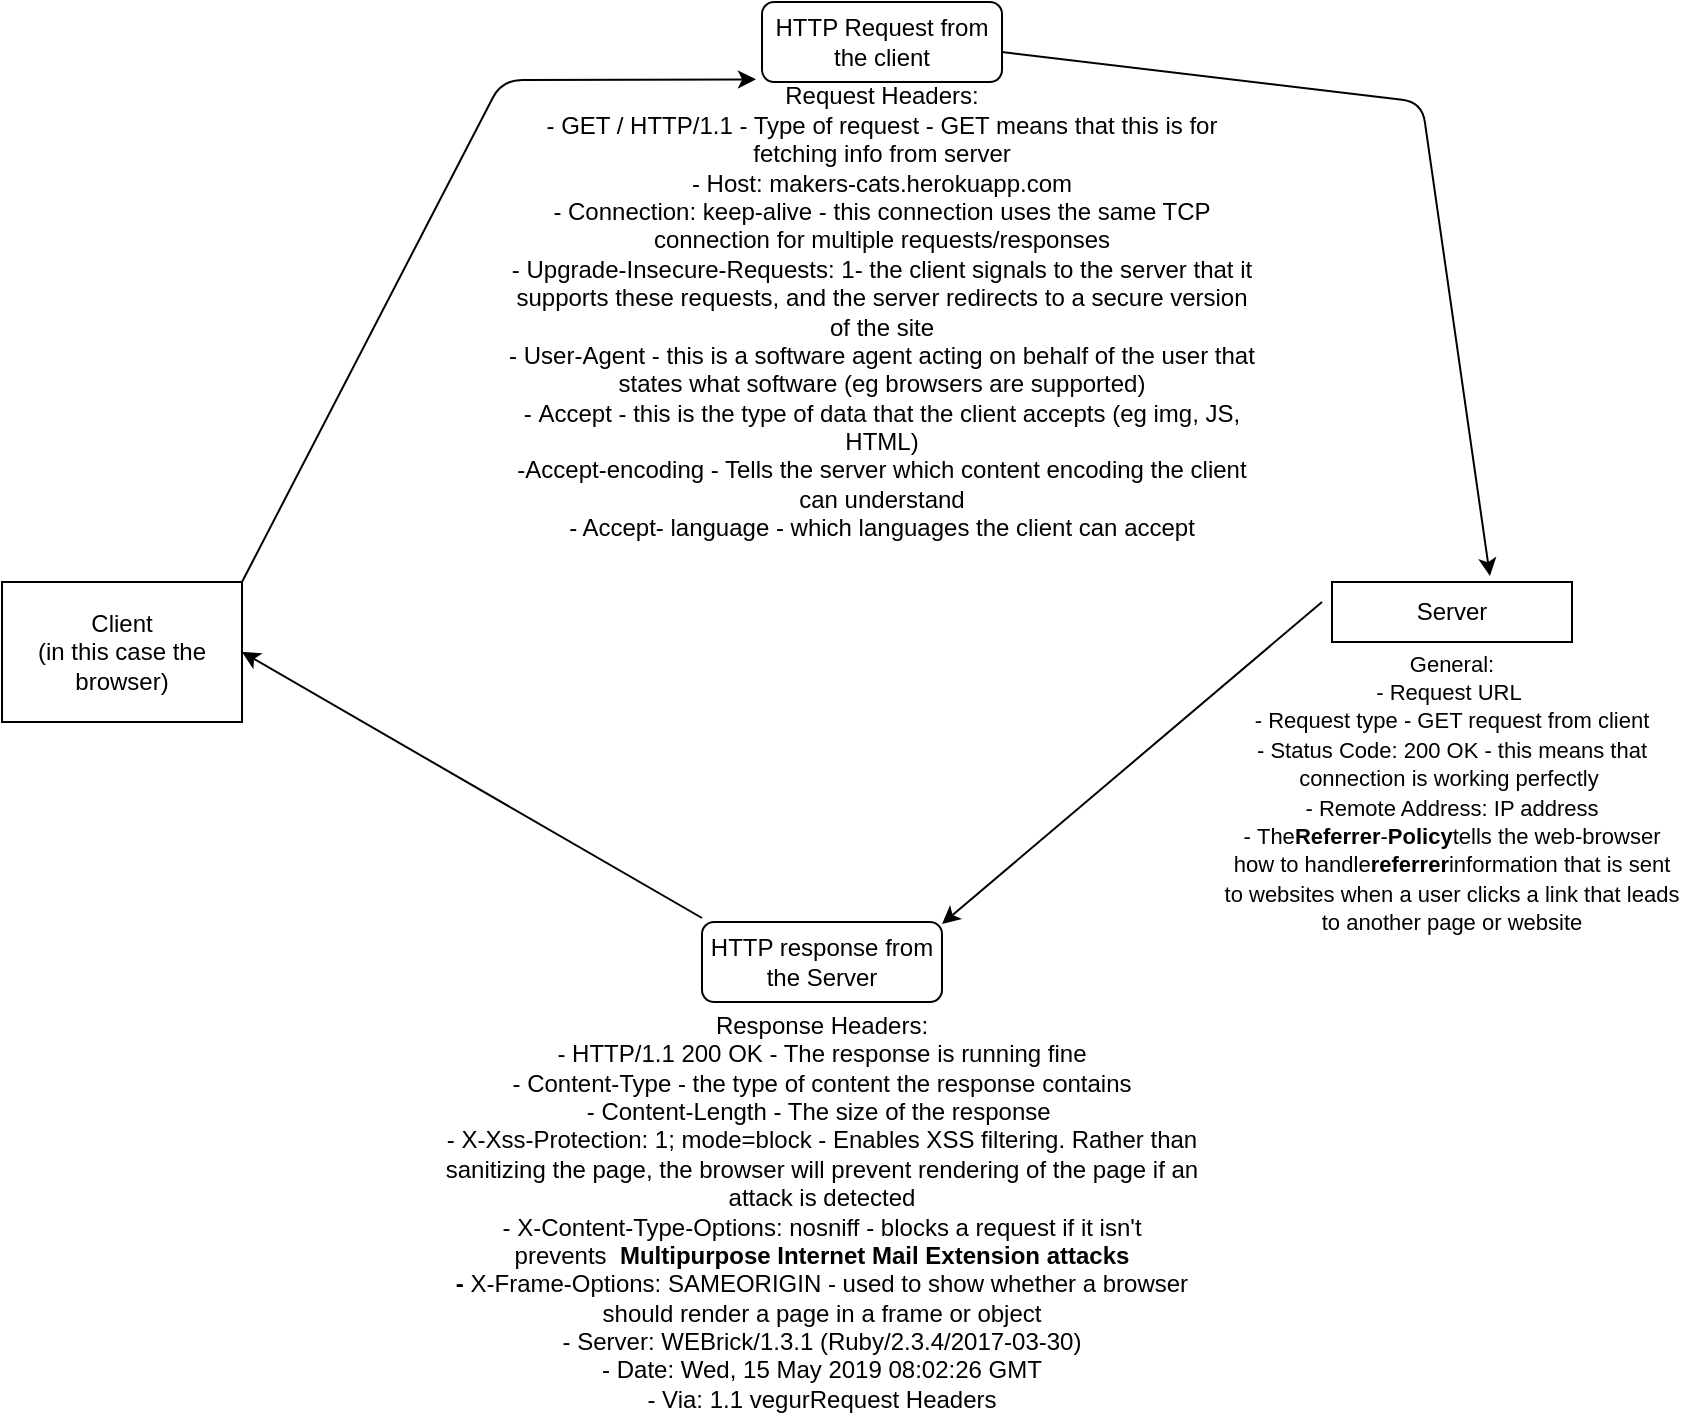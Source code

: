 <mxfile version="10.6.7" type="github"><diagram id="yiWRdzq264_4e94I7fws" name="Page-1"><mxGraphModel dx="758" dy="393" grid="1" gridSize="10" guides="1" tooltips="1" connect="1" arrows="1" fold="1" page="1" pageScale="1" pageWidth="850" pageHeight="1100" math="0" shadow="0"><root><mxCell id="0"/><mxCell id="1" parent="0"/><mxCell id="caxY1LtUb9GbzdJhMjoE-1" value="Client &lt;br&gt;(in this case the browser)" style="rounded=0;whiteSpace=wrap;html=1;" vertex="1" parent="1"><mxGeometry x="10" y="300" width="120" height="70" as="geometry"/></mxCell><mxCell id="caxY1LtUb9GbzdJhMjoE-2" value="HTTP Request from the client&lt;br&gt;" style="rounded=1;whiteSpace=wrap;html=1;" vertex="1" parent="1"><mxGeometry x="390" y="10" width="120" height="40" as="geometry"/></mxCell><mxCell id="caxY1LtUb9GbzdJhMjoE-3" value="" style="endArrow=classic;html=1;exitX=1;exitY=0;exitDx=0;exitDy=0;exitPerimeter=0;entryX=-0.025;entryY=0.967;entryDx=0;entryDy=0;entryPerimeter=0;" edge="1" parent="1" source="caxY1LtUb9GbzdJhMjoE-1" target="caxY1LtUb9GbzdJhMjoE-2"><mxGeometry width="50" height="50" relative="1" as="geometry"><mxPoint x="10" y="350" as="sourcePoint"/><mxPoint x="60" y="300" as="targetPoint"/><Array as="points"><mxPoint x="260" y="49"/></Array></mxGeometry></mxCell><mxCell id="caxY1LtUb9GbzdJhMjoE-10" value="Request Headers:&lt;br&gt;&lt;span&gt;- GET / HTTP/1.1 - Type of request - GET means that this is for fetching info from server&lt;br&gt;&lt;/span&gt;&lt;span&gt;- Host: makers-cats.herokuapp.com&lt;br&gt;&lt;/span&gt;&lt;span&gt;- Connection: keep-alive - this connection uses the same TCP connection for multiple requests/responses&lt;br&gt;&lt;/span&gt;&lt;span&gt;-&amp;nbsp;&lt;/span&gt;&lt;span&gt;Upgrade-Insecure-Requests: 1- the client signals to the server that it supports these requests, and the server redirects to a secure version of the site&lt;br&gt;-&amp;nbsp;&lt;/span&gt;&lt;span&gt;User-Agent - this is a software agent acting on behalf of the user that states what software (eg browsers are supported)&lt;br&gt;&lt;/span&gt;&lt;span&gt;-&amp;nbsp;&lt;/span&gt;&lt;span&gt;Accept - this is the type of data that the client accepts (eg img, JS, HTML)&lt;br&gt;&lt;/span&gt;&lt;span&gt;-Accept-encoding - Tells the server which content encoding the client can understand&lt;br&gt;- Accept- language - which languages the client can accept&lt;br&gt;&lt;/span&gt;" style="text;html=1;strokeColor=none;fillColor=none;align=center;verticalAlign=middle;whiteSpace=wrap;rounded=0;" vertex="1" parent="1"><mxGeometry x="260" y="50" width="380" height="230" as="geometry"/></mxCell><mxCell id="caxY1LtUb9GbzdJhMjoE-11" value="Server" style="rounded=0;whiteSpace=wrap;html=1;" vertex="1" parent="1"><mxGeometry x="675" y="300" width="120" height="30" as="geometry"/></mxCell><mxCell id="caxY1LtUb9GbzdJhMjoE-12" value="&lt;font style=&quot;font-size: 11px&quot;&gt;General:&lt;br&gt;- Request URL&amp;nbsp;&lt;br&gt;- Request type - GET request from client&lt;br&gt;-&amp;nbsp;&lt;span&gt;Status Code: 200 OK - this means that connection is working perfectly&amp;nbsp;&lt;br&gt;&lt;/span&gt;-&amp;nbsp;&lt;span&gt;Remote Address: IP address&lt;br&gt;&lt;/span&gt;-&amp;nbsp;&lt;span&gt;The&lt;/span&gt;&lt;b&gt;Referrer&lt;/b&gt;&lt;span&gt;-&lt;/span&gt;&lt;b&gt;Policy&lt;/b&gt;&lt;span&gt;tells the web-browser how to handle&lt;/span&gt;&lt;b&gt;referrer&lt;/b&gt;&lt;span&gt;information that is sent to websites when a user clicks a link that leads to another page or website&lt;/span&gt;&lt;/font&gt;&lt;br&gt;" style="text;html=1;strokeColor=none;fillColor=none;align=center;verticalAlign=middle;whiteSpace=wrap;rounded=0;" vertex="1" parent="1"><mxGeometry x="620" y="330" width="230" height="150" as="geometry"/></mxCell><mxCell id="caxY1LtUb9GbzdJhMjoE-13" value="" style="endArrow=classic;html=1;entryX=0.658;entryY=-0.1;entryDx=0;entryDy=0;entryPerimeter=0;" edge="1" parent="1" target="caxY1LtUb9GbzdJhMjoE-11"><mxGeometry width="50" height="50" relative="1" as="geometry"><mxPoint x="510" y="35" as="sourcePoint"/><mxPoint x="750" y="35" as="targetPoint"/><Array as="points"><mxPoint x="720" y="60"/></Array></mxGeometry></mxCell><mxCell id="caxY1LtUb9GbzdJhMjoE-14" value="HTTP response from the Server" style="rounded=1;whiteSpace=wrap;html=1;" vertex="1" parent="1"><mxGeometry x="360" y="470" width="120" height="40" as="geometry"/></mxCell><mxCell id="caxY1LtUb9GbzdJhMjoE-15" value="" style="endArrow=classic;html=1;entryX=1;entryY=0.025;entryDx=0;entryDy=0;entryPerimeter=0;" edge="1" parent="1" target="caxY1LtUb9GbzdJhMjoE-14"><mxGeometry width="50" height="50" relative="1" as="geometry"><mxPoint x="670" y="310" as="sourcePoint"/><mxPoint x="540" y="410" as="targetPoint"/></mxGeometry></mxCell><mxCell id="caxY1LtUb9GbzdJhMjoE-16" value="Response Headers:&lt;br&gt;&lt;span&gt;- HTTP/1.1 200 OK - The response is running fine&lt;br&gt;-&amp;nbsp;&lt;/span&gt;&lt;span&gt;Content-Type - the type of content the response contains&lt;br&gt;&lt;/span&gt;&lt;span&gt;-&amp;nbsp;&lt;/span&gt;&lt;span&gt;Content-Length - The size of the response&amp;nbsp;&lt;br&gt;&lt;/span&gt;&lt;span&gt;-&amp;nbsp;&lt;/span&gt;&lt;span&gt;X-Xss-Protection: 1; mode=block -&amp;nbsp;&lt;/span&gt;&lt;span&gt;Enables XSS filtering. Rather than sanitizing the page, the browser will prevent rendering of the page if an attack is detected&lt;br&gt;-&amp;nbsp;&lt;/span&gt;&lt;span&gt;X-Content-Type-Options: nosniff - blocks a request if it isn't prevents&amp;nbsp;&amp;nbsp;&lt;/span&gt;&lt;strong&gt;Multipurpose Internet Mail Extension attacks&lt;br&gt;-&amp;nbsp;&lt;/strong&gt;&lt;span&gt;X-Frame-Options: SAMEORIGIN - used to show whether a browser should render a page in a frame or object&lt;br&gt;-&amp;nbsp;&lt;/span&gt;&lt;span&gt;Server: WEBrick/1.3.1 (Ruby/2.3.4/2017-03-30)&lt;br&gt;- Date: Wed, 15 May 2019 08:02:26 GMT&lt;br&gt;- Via: 1.1 vegur&lt;/span&gt;&lt;span&gt;Request Headers&lt;/span&gt;&lt;span&gt;&lt;br&gt;&lt;/span&gt;" style="text;html=1;strokeColor=none;fillColor=none;align=center;verticalAlign=middle;whiteSpace=wrap;rounded=0;" vertex="1" parent="1"><mxGeometry x="220" y="510" width="400" height="210" as="geometry"/></mxCell><mxCell id="caxY1LtUb9GbzdJhMjoE-18" value="" style="endArrow=classic;html=1;exitX=0;exitY=-0.05;exitDx=0;exitDy=0;exitPerimeter=0;entryX=1;entryY=0.5;entryDx=0;entryDy=0;" edge="1" parent="1" source="caxY1LtUb9GbzdJhMjoE-14" target="caxY1LtUb9GbzdJhMjoE-1"><mxGeometry width="50" height="50" relative="1" as="geometry"><mxPoint x="210" y="430" as="sourcePoint"/><mxPoint x="260" y="380" as="targetPoint"/></mxGeometry></mxCell></root></mxGraphModel></diagram></mxfile>